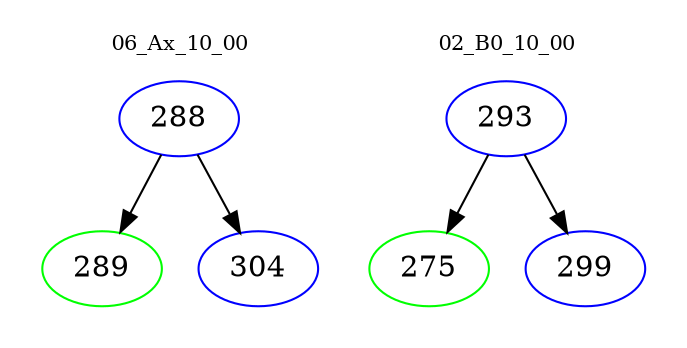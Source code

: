 digraph{
subgraph cluster_0 {
color = white
label = "06_Ax_10_00";
fontsize=10;
T0_288 [label="288", color="blue"]
T0_288 -> T0_289 [color="black"]
T0_289 [label="289", color="green"]
T0_288 -> T0_304 [color="black"]
T0_304 [label="304", color="blue"]
}
subgraph cluster_1 {
color = white
label = "02_B0_10_00";
fontsize=10;
T1_293 [label="293", color="blue"]
T1_293 -> T1_275 [color="black"]
T1_275 [label="275", color="green"]
T1_293 -> T1_299 [color="black"]
T1_299 [label="299", color="blue"]
}
}
